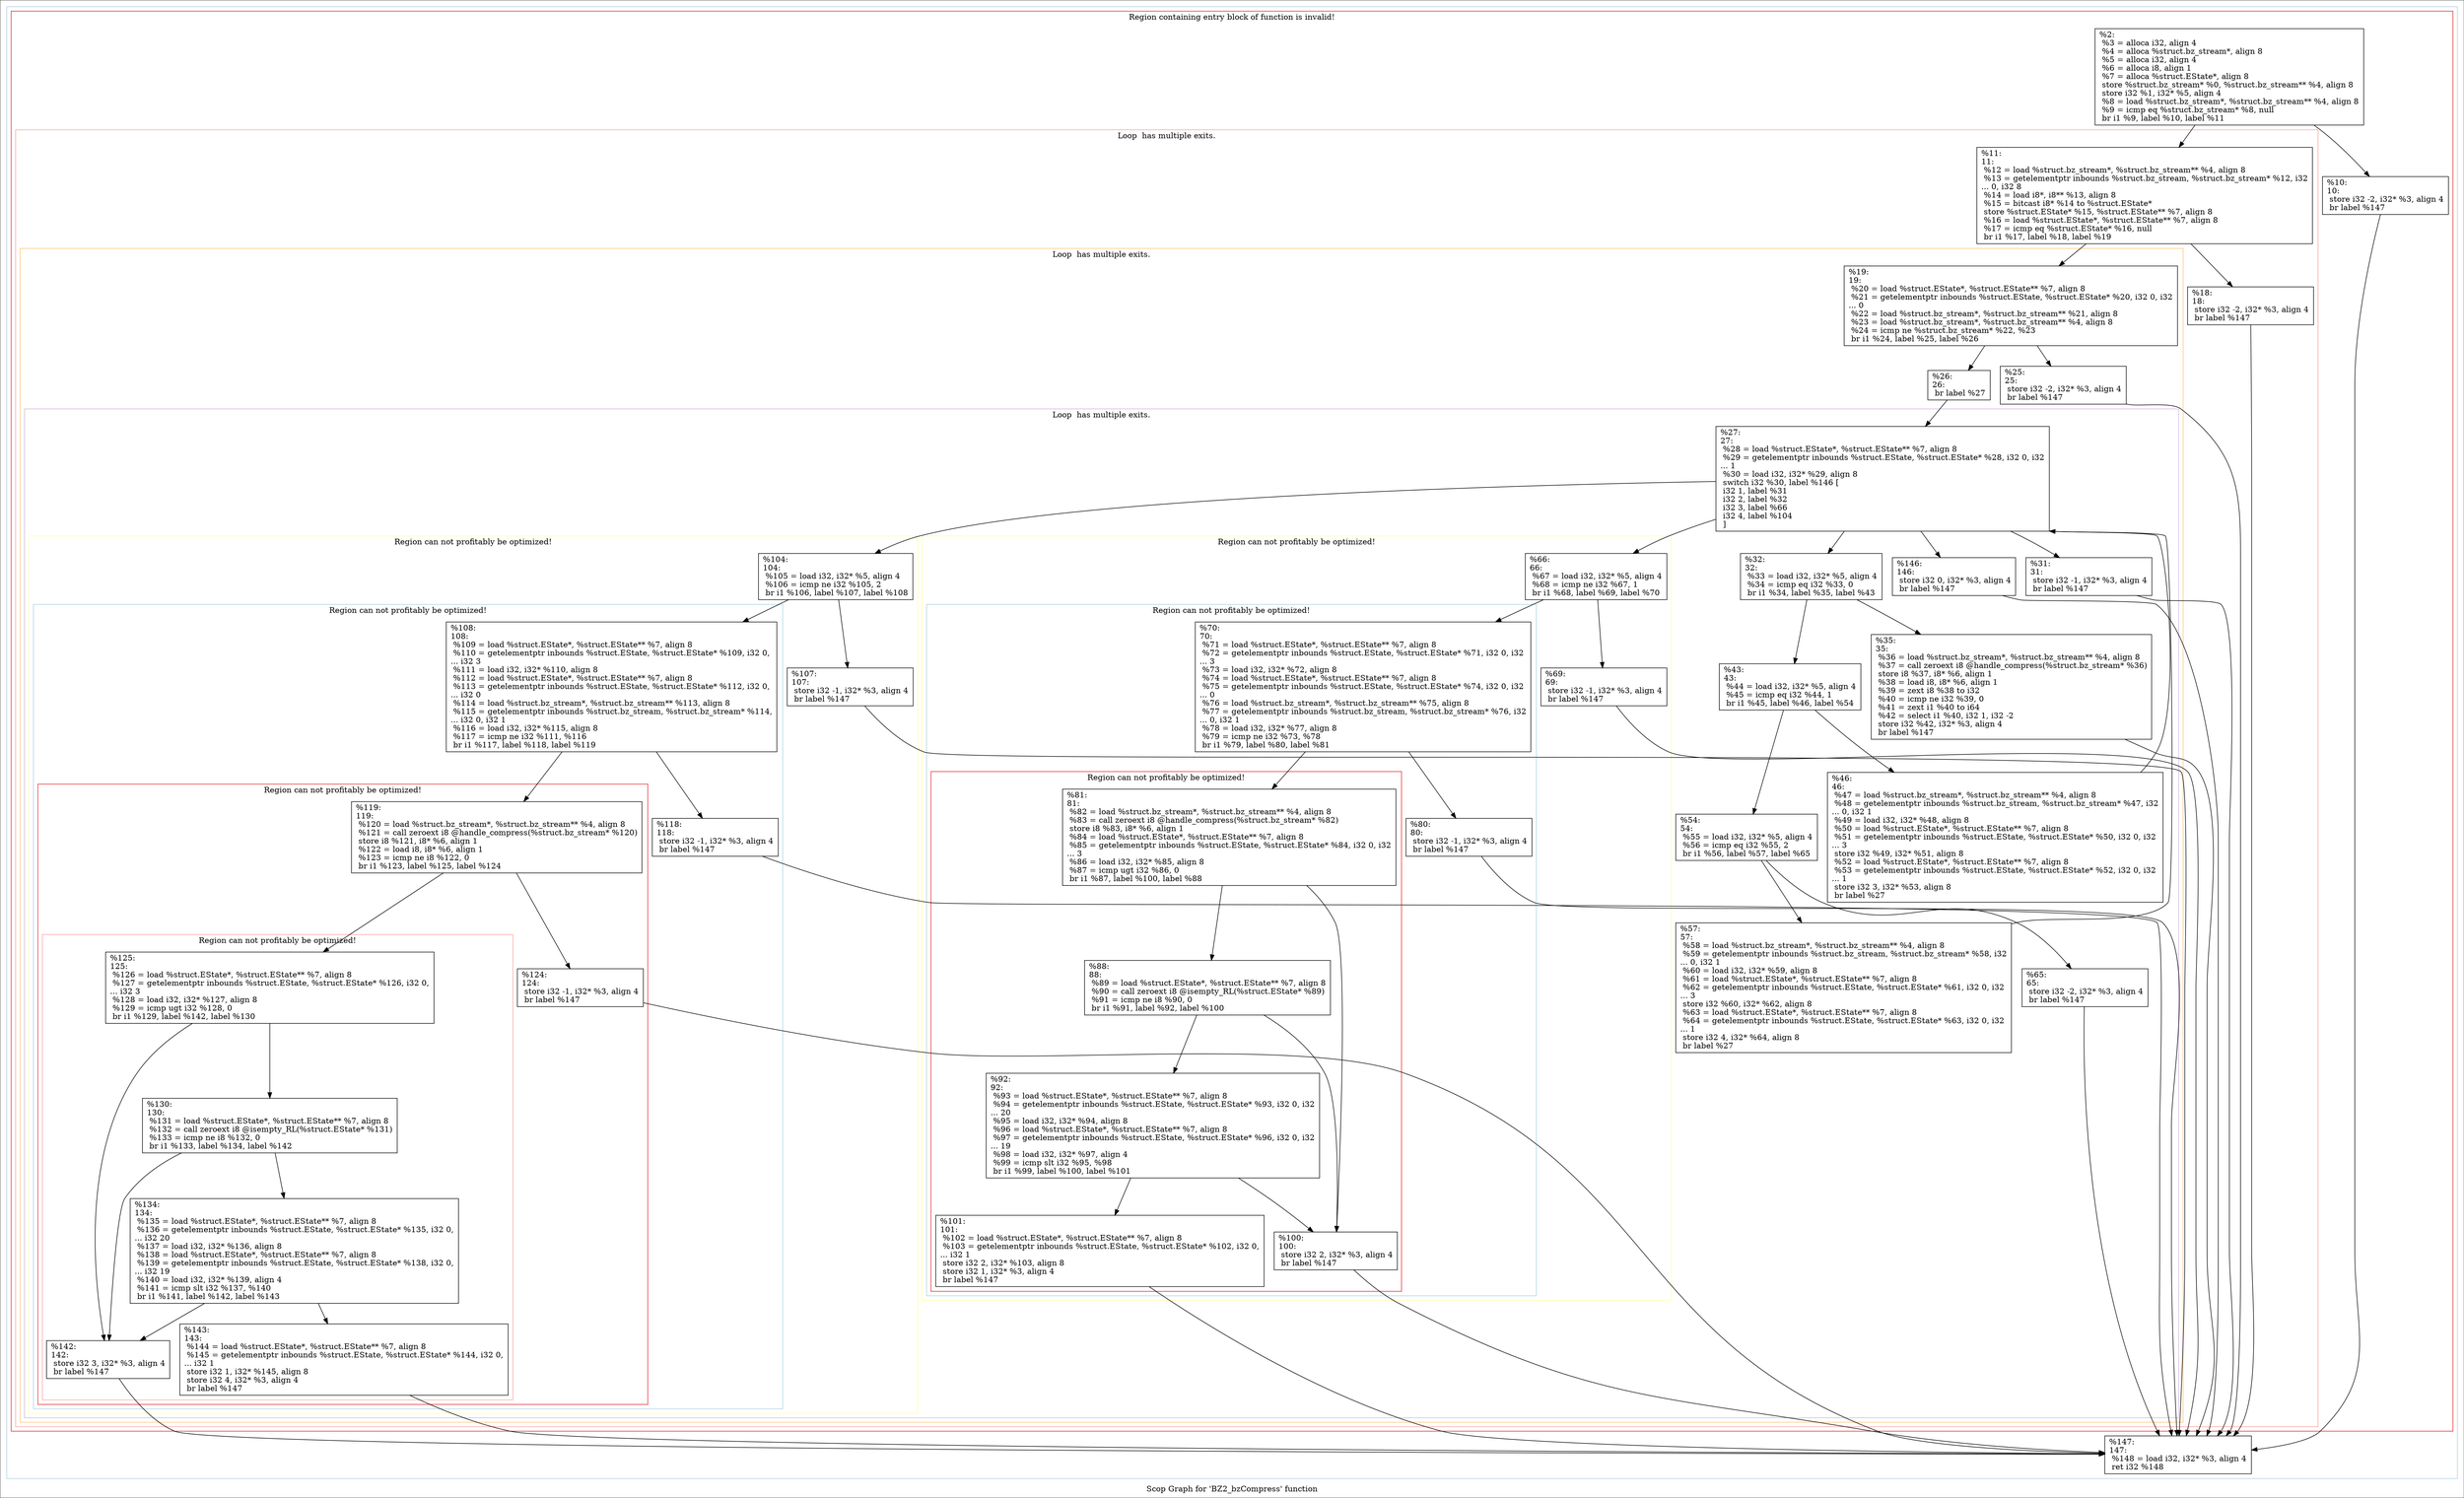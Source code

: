 digraph "Scop Graph for 'BZ2_bzCompress' function" {
	label="Scop Graph for 'BZ2_bzCompress' function";

	Node0x295da40 [shape=record,label="{%2:\l  %3 = alloca i32, align 4\l  %4 = alloca %struct.bz_stream*, align 8\l  %5 = alloca i32, align 4\l  %6 = alloca i8, align 1\l  %7 = alloca %struct.EState*, align 8\l  store %struct.bz_stream* %0, %struct.bz_stream** %4, align 8\l  store i32 %1, i32* %5, align 4\l  %8 = load %struct.bz_stream*, %struct.bz_stream** %4, align 8\l  %9 = icmp eq %struct.bz_stream* %8, null\l  br i1 %9, label %10, label %11\l}"];
	Node0x295da40 -> Node0x28db520;
	Node0x295da40 -> Node0x2855d70;
	Node0x28db520 [shape=record,label="{%10:\l10:                                               \l  store i32 -2, i32* %3, align 4\l  br label %147\l}"];
	Node0x28db520 -> Node0x27d2b00;
	Node0x27d2b00 [shape=record,label="{%147:\l147:                                              \l  %148 = load i32, i32* %3, align 4\l  ret i32 %148\l}"];
	Node0x2855d70 [shape=record,label="{%11:\l11:                                               \l  %12 = load %struct.bz_stream*, %struct.bz_stream** %4, align 8\l  %13 = getelementptr inbounds %struct.bz_stream, %struct.bz_stream* %12, i32\l... 0, i32 8\l  %14 = load i8*, i8** %13, align 8\l  %15 = bitcast i8* %14 to %struct.EState*\l  store %struct.EState* %15, %struct.EState** %7, align 8\l  %16 = load %struct.EState*, %struct.EState** %7, align 8\l  %17 = icmp eq %struct.EState* %16, null\l  br i1 %17, label %18, label %19\l}"];
	Node0x2855d70 -> Node0x28503c0;
	Node0x2855d70 -> Node0x28d3650;
	Node0x28503c0 [shape=record,label="{%18:\l18:                                               \l  store i32 -2, i32* %3, align 4\l  br label %147\l}"];
	Node0x28503c0 -> Node0x27d2b00;
	Node0x28d3650 [shape=record,label="{%19:\l19:                                               \l  %20 = load %struct.EState*, %struct.EState** %7, align 8\l  %21 = getelementptr inbounds %struct.EState, %struct.EState* %20, i32 0, i32\l... 0\l  %22 = load %struct.bz_stream*, %struct.bz_stream** %21, align 8\l  %23 = load %struct.bz_stream*, %struct.bz_stream** %4, align 8\l  %24 = icmp ne %struct.bz_stream* %22, %23\l  br i1 %24, label %25, label %26\l}"];
	Node0x28d3650 -> Node0x28cd4a0;
	Node0x28d3650 -> Node0x28224c0;
	Node0x28cd4a0 [shape=record,label="{%25:\l25:                                               \l  store i32 -2, i32* %3, align 4\l  br label %147\l}"];
	Node0x28cd4a0 -> Node0x27d2b00;
	Node0x28224c0 [shape=record,label="{%26:\l26:                                               \l  br label %27\l}"];
	Node0x28224c0 -> Node0x2731bf0;
	Node0x2731bf0 [shape=record,label="{%27:\l27:                                               \l  %28 = load %struct.EState*, %struct.EState** %7, align 8\l  %29 = getelementptr inbounds %struct.EState, %struct.EState* %28, i32 0, i32\l... 1\l  %30 = load i32, i32* %29, align 8\l  switch i32 %30, label %146 [\l    i32 1, label %31\l    i32 2, label %32\l    i32 3, label %66\l    i32 4, label %104\l  ]\l}"];
	Node0x2731bf0 -> Node0x2836c90;
	Node0x2731bf0 -> Node0x283e030;
	Node0x2731bf0 -> Node0x28c7780;
	Node0x2731bf0 -> Node0x2698be0;
	Node0x2731bf0 -> Node0x27f5c80;
	Node0x2836c90 [shape=record,label="{%146:\l146:                                              \l  store i32 0, i32* %3, align 4\l  br label %147\l}"];
	Node0x2836c90 -> Node0x27d2b00;
	Node0x283e030 [shape=record,label="{%31:\l31:                                               \l  store i32 -1, i32* %3, align 4\l  br label %147\l}"];
	Node0x283e030 -> Node0x27d2b00;
	Node0x28c7780 [shape=record,label="{%32:\l32:                                               \l  %33 = load i32, i32* %5, align 4\l  %34 = icmp eq i32 %33, 0\l  br i1 %34, label %35, label %43\l}"];
	Node0x28c7780 -> Node0x2599610;
	Node0x28c7780 -> Node0x28cae50;
	Node0x2599610 [shape=record,label="{%35:\l35:                                               \l  %36 = load %struct.bz_stream*, %struct.bz_stream** %4, align 8\l  %37 = call zeroext i8 @handle_compress(%struct.bz_stream* %36)\l  store i8 %37, i8* %6, align 1\l  %38 = load i8, i8* %6, align 1\l  %39 = zext i8 %38 to i32\l  %40 = icmp ne i32 %39, 0\l  %41 = zext i1 %40 to i64\l  %42 = select i1 %40, i32 1, i32 -2\l  store i32 %42, i32* %3, align 4\l  br label %147\l}"];
	Node0x2599610 -> Node0x27d2b00;
	Node0x28cae50 [shape=record,label="{%43:\l43:                                               \l  %44 = load i32, i32* %5, align 4\l  %45 = icmp eq i32 %44, 1\l  br i1 %45, label %46, label %54\l}"];
	Node0x28cae50 -> Node0x284b780;
	Node0x28cae50 -> Node0x28c7b80;
	Node0x284b780 [shape=record,label="{%46:\l46:                                               \l  %47 = load %struct.bz_stream*, %struct.bz_stream** %4, align 8\l  %48 = getelementptr inbounds %struct.bz_stream, %struct.bz_stream* %47, i32\l... 0, i32 1\l  %49 = load i32, i32* %48, align 8\l  %50 = load %struct.EState*, %struct.EState** %7, align 8\l  %51 = getelementptr inbounds %struct.EState, %struct.EState* %50, i32 0, i32\l... 3\l  store i32 %49, i32* %51, align 8\l  %52 = load %struct.EState*, %struct.EState** %7, align 8\l  %53 = getelementptr inbounds %struct.EState, %struct.EState* %52, i32 0, i32\l... 1\l  store i32 3, i32* %53, align 8\l  br label %27\l}"];
	Node0x284b780 -> Node0x2731bf0[constraint=false];
	Node0x28c7b80 [shape=record,label="{%54:\l54:                                               \l  %55 = load i32, i32* %5, align 4\l  %56 = icmp eq i32 %55, 2\l  br i1 %56, label %57, label %65\l}"];
	Node0x28c7b80 -> Node0x28c2fd0;
	Node0x28c7b80 -> Node0x27bb710;
	Node0x28c2fd0 [shape=record,label="{%57:\l57:                                               \l  %58 = load %struct.bz_stream*, %struct.bz_stream** %4, align 8\l  %59 = getelementptr inbounds %struct.bz_stream, %struct.bz_stream* %58, i32\l... 0, i32 1\l  %60 = load i32, i32* %59, align 8\l  %61 = load %struct.EState*, %struct.EState** %7, align 8\l  %62 = getelementptr inbounds %struct.EState, %struct.EState* %61, i32 0, i32\l... 3\l  store i32 %60, i32* %62, align 8\l  %63 = load %struct.EState*, %struct.EState** %7, align 8\l  %64 = getelementptr inbounds %struct.EState, %struct.EState* %63, i32 0, i32\l... 1\l  store i32 4, i32* %64, align 8\l  br label %27\l}"];
	Node0x28c2fd0 -> Node0x2731bf0[constraint=false];
	Node0x27bb710 [shape=record,label="{%65:\l65:                                               \l  store i32 -2, i32* %3, align 4\l  br label %147\l}"];
	Node0x27bb710 -> Node0x27d2b00;
	Node0x2698be0 [shape=record,label="{%66:\l66:                                               \l  %67 = load i32, i32* %5, align 4\l  %68 = icmp ne i32 %67, 1\l  br i1 %68, label %69, label %70\l}"];
	Node0x2698be0 -> Node0x27ea830;
	Node0x2698be0 -> Node0x28511e0;
	Node0x27ea830 [shape=record,label="{%69:\l69:                                               \l  store i32 -1, i32* %3, align 4\l  br label %147\l}"];
	Node0x27ea830 -> Node0x27d2b00;
	Node0x28511e0 [shape=record,label="{%70:\l70:                                               \l  %71 = load %struct.EState*, %struct.EState** %7, align 8\l  %72 = getelementptr inbounds %struct.EState, %struct.EState* %71, i32 0, i32\l... 3\l  %73 = load i32, i32* %72, align 8\l  %74 = load %struct.EState*, %struct.EState** %7, align 8\l  %75 = getelementptr inbounds %struct.EState, %struct.EState* %74, i32 0, i32\l... 0\l  %76 = load %struct.bz_stream*, %struct.bz_stream** %75, align 8\l  %77 = getelementptr inbounds %struct.bz_stream, %struct.bz_stream* %76, i32\l... 0, i32 1\l  %78 = load i32, i32* %77, align 8\l  %79 = icmp ne i32 %73, %78\l  br i1 %79, label %80, label %81\l}"];
	Node0x28511e0 -> Node0x26698e0;
	Node0x28511e0 -> Node0x2870570;
	Node0x26698e0 [shape=record,label="{%80:\l80:                                               \l  store i32 -1, i32* %3, align 4\l  br label %147\l}"];
	Node0x26698e0 -> Node0x27d2b00;
	Node0x2870570 [shape=record,label="{%81:\l81:                                               \l  %82 = load %struct.bz_stream*, %struct.bz_stream** %4, align 8\l  %83 = call zeroext i8 @handle_compress(%struct.bz_stream* %82)\l  store i8 %83, i8* %6, align 1\l  %84 = load %struct.EState*, %struct.EState** %7, align 8\l  %85 = getelementptr inbounds %struct.EState, %struct.EState* %84, i32 0, i32\l... 3\l  %86 = load i32, i32* %85, align 8\l  %87 = icmp ugt i32 %86, 0\l  br i1 %87, label %100, label %88\l}"];
	Node0x2870570 -> Node0x2806a10;
	Node0x2870570 -> Node0x282a5f0;
	Node0x2806a10 [shape=record,label="{%100:\l100:                                              \l  store i32 2, i32* %3, align 4\l  br label %147\l}"];
	Node0x2806a10 -> Node0x27d2b00;
	Node0x282a5f0 [shape=record,label="{%88:\l88:                                               \l  %89 = load %struct.EState*, %struct.EState** %7, align 8\l  %90 = call zeroext i8 @isempty_RL(%struct.EState* %89)\l  %91 = icmp ne i8 %90, 0\l  br i1 %91, label %92, label %100\l}"];
	Node0x282a5f0 -> Node0x259a450;
	Node0x282a5f0 -> Node0x2806a10;
	Node0x259a450 [shape=record,label="{%92:\l92:                                               \l  %93 = load %struct.EState*, %struct.EState** %7, align 8\l  %94 = getelementptr inbounds %struct.EState, %struct.EState* %93, i32 0, i32\l... 20\l  %95 = load i32, i32* %94, align 8\l  %96 = load %struct.EState*, %struct.EState** %7, align 8\l  %97 = getelementptr inbounds %struct.EState, %struct.EState* %96, i32 0, i32\l... 19\l  %98 = load i32, i32* %97, align 4\l  %99 = icmp slt i32 %95, %98\l  br i1 %99, label %100, label %101\l}"];
	Node0x259a450 -> Node0x2806a10;
	Node0x259a450 -> Node0x281c0c0;
	Node0x281c0c0 [shape=record,label="{%101:\l101:                                              \l  %102 = load %struct.EState*, %struct.EState** %7, align 8\l  %103 = getelementptr inbounds %struct.EState, %struct.EState* %102, i32 0,\l... i32 1\l  store i32 2, i32* %103, align 8\l  store i32 1, i32* %3, align 4\l  br label %147\l}"];
	Node0x281c0c0 -> Node0x27d2b00;
	Node0x27f5c80 [shape=record,label="{%104:\l104:                                              \l  %105 = load i32, i32* %5, align 4\l  %106 = icmp ne i32 %105, 2\l  br i1 %106, label %107, label %108\l}"];
	Node0x27f5c80 -> Node0x25c3c30;
	Node0x27f5c80 -> Node0x2771060;
	Node0x25c3c30 [shape=record,label="{%107:\l107:                                              \l  store i32 -1, i32* %3, align 4\l  br label %147\l}"];
	Node0x25c3c30 -> Node0x27d2b00;
	Node0x2771060 [shape=record,label="{%108:\l108:                                              \l  %109 = load %struct.EState*, %struct.EState** %7, align 8\l  %110 = getelementptr inbounds %struct.EState, %struct.EState* %109, i32 0,\l... i32 3\l  %111 = load i32, i32* %110, align 8\l  %112 = load %struct.EState*, %struct.EState** %7, align 8\l  %113 = getelementptr inbounds %struct.EState, %struct.EState* %112, i32 0,\l... i32 0\l  %114 = load %struct.bz_stream*, %struct.bz_stream** %113, align 8\l  %115 = getelementptr inbounds %struct.bz_stream, %struct.bz_stream* %114,\l... i32 0, i32 1\l  %116 = load i32, i32* %115, align 8\l  %117 = icmp ne i32 %111, %116\l  br i1 %117, label %118, label %119\l}"];
	Node0x2771060 -> Node0x25d69d0;
	Node0x2771060 -> Node0x28dcbf0;
	Node0x25d69d0 [shape=record,label="{%118:\l118:                                              \l  store i32 -1, i32* %3, align 4\l  br label %147\l}"];
	Node0x25d69d0 -> Node0x27d2b00;
	Node0x28dcbf0 [shape=record,label="{%119:\l119:                                              \l  %120 = load %struct.bz_stream*, %struct.bz_stream** %4, align 8\l  %121 = call zeroext i8 @handle_compress(%struct.bz_stream* %120)\l  store i8 %121, i8* %6, align 1\l  %122 = load i8, i8* %6, align 1\l  %123 = icmp ne i8 %122, 0\l  br i1 %123, label %125, label %124\l}"];
	Node0x28dcbf0 -> Node0x2783e50;
	Node0x28dcbf0 -> Node0x28459b0;
	Node0x2783e50 [shape=record,label="{%125:\l125:                                              \l  %126 = load %struct.EState*, %struct.EState** %7, align 8\l  %127 = getelementptr inbounds %struct.EState, %struct.EState* %126, i32 0,\l... i32 3\l  %128 = load i32, i32* %127, align 8\l  %129 = icmp ugt i32 %128, 0\l  br i1 %129, label %142, label %130\l}"];
	Node0x2783e50 -> Node0x26ead50;
	Node0x2783e50 -> Node0x2733470;
	Node0x26ead50 [shape=record,label="{%142:\l142:                                              \l  store i32 3, i32* %3, align 4\l  br label %147\l}"];
	Node0x26ead50 -> Node0x27d2b00;
	Node0x2733470 [shape=record,label="{%130:\l130:                                              \l  %131 = load %struct.EState*, %struct.EState** %7, align 8\l  %132 = call zeroext i8 @isempty_RL(%struct.EState* %131)\l  %133 = icmp ne i8 %132, 0\l  br i1 %133, label %134, label %142\l}"];
	Node0x2733470 -> Node0x281a570;
	Node0x2733470 -> Node0x26ead50;
	Node0x281a570 [shape=record,label="{%134:\l134:                                              \l  %135 = load %struct.EState*, %struct.EState** %7, align 8\l  %136 = getelementptr inbounds %struct.EState, %struct.EState* %135, i32 0,\l... i32 20\l  %137 = load i32, i32* %136, align 8\l  %138 = load %struct.EState*, %struct.EState** %7, align 8\l  %139 = getelementptr inbounds %struct.EState, %struct.EState* %138, i32 0,\l... i32 19\l  %140 = load i32, i32* %139, align 4\l  %141 = icmp slt i32 %137, %140\l  br i1 %141, label %142, label %143\l}"];
	Node0x281a570 -> Node0x26ead50;
	Node0x281a570 -> Node0x28c4fd0;
	Node0x28c4fd0 [shape=record,label="{%143:\l143:                                              \l  %144 = load %struct.EState*, %struct.EState** %7, align 8\l  %145 = getelementptr inbounds %struct.EState, %struct.EState* %144, i32 0,\l... i32 1\l  store i32 1, i32* %145, align 8\l  store i32 4, i32* %3, align 4\l  br label %147\l}"];
	Node0x28c4fd0 -> Node0x27d2b00;
	Node0x28459b0 [shape=record,label="{%124:\l124:                                              \l  store i32 -1, i32* %3, align 4\l  br label %147\l}"];
	Node0x28459b0 -> Node0x27d2b00;
	colorscheme = "paired12"
        subgraph cluster_0x2955f40 {
          label = "";
          style = solid;
          color = 1
          subgraph cluster_0x2833e90 {
            label = "Region containing entry block of function is invalid!";
            style = solid;
            color = 6
            subgraph cluster_0x292fde0 {
              label = "Loop  has multiple exits.";
              style = solid;
              color = 5
              subgraph cluster_0x28edd40 {
                label = "Loop  has multiple exits.";
                style = solid;
                color = 7
                subgraph cluster_0x2912ef0 {
                  label = "Loop  has multiple exits.";
                  style = solid;
                  color = 9
                  subgraph cluster_0x28ede50 {
                    label = "Region can not profitably be optimized!";
                    style = solid;
                    color = 11
                    subgraph cluster_0x29125a0 {
                      label = "Region can not profitably be optimized!";
                      style = solid;
                      color = 1
                      subgraph cluster_0x2a026a0 {
                        label = "Region can not profitably be optimized!";
                        style = solid;
                        color = 6
                        Node0x2870570;
                        Node0x2806a10;
                        Node0x282a5f0;
                        Node0x259a450;
                        Node0x281c0c0;
                      }
                      Node0x28511e0;
                      Node0x26698e0;
                    }
                    Node0x2698be0;
                    Node0x27ea830;
                  }
                  subgraph cluster_0x284fd90 {
                    label = "Region can not profitably be optimized!";
                    style = solid;
                    color = 11
                    subgraph cluster_0x2a0df80 {
                      label = "Region can not profitably be optimized!";
                      style = solid;
                      color = 1
                      subgraph cluster_0x29122a0 {
                        label = "Region can not profitably be optimized!";
                        style = solid;
                        color = 6
                        subgraph cluster_0x2970f80 {
                          label = "Region can not profitably be optimized!";
                          style = solid;
                          color = 5
                          Node0x2783e50;
                          Node0x26ead50;
                          Node0x2733470;
                          Node0x281a570;
                          Node0x28c4fd0;
                        }
                        Node0x28dcbf0;
                        Node0x28459b0;
                      }
                      Node0x2771060;
                      Node0x25d69d0;
                    }
                    Node0x27f5c80;
                    Node0x25c3c30;
                  }
                  Node0x2731bf0;
                  Node0x2836c90;
                  Node0x283e030;
                  Node0x28c7780;
                  Node0x2599610;
                  Node0x28cae50;
                  Node0x284b780;
                  Node0x28c7b80;
                  Node0x28c2fd0;
                  Node0x27bb710;
                }
                Node0x28d3650;
                Node0x28cd4a0;
                Node0x28224c0;
              }
              Node0x2855d70;
              Node0x28503c0;
            }
            Node0x295da40;
            Node0x28db520;
          }
          Node0x27d2b00;
        }
}
